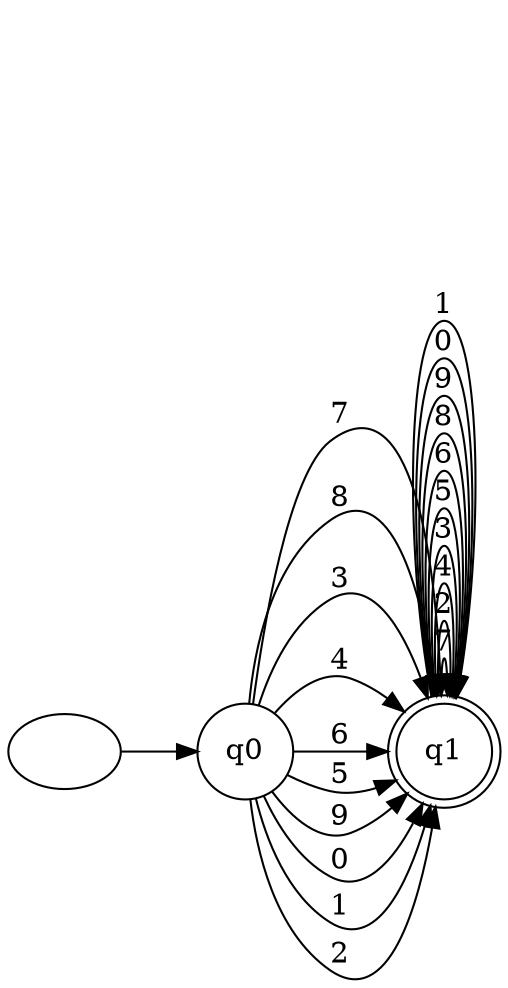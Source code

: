digraph DFA {
  rankdir=LR;
  "" -> q0;
  q0 [shape=circle];
  q1 [shape=doublecircle];
  q0 -> q1 [label="7"];
  q0 -> q1 [label="8"];
  q0 -> q1 [label="3"];
  q0 -> q1 [label="4"];
  q0 -> q1 [label="6"];
  q0 -> q1 [label="5"];
  q0 -> q1 [label="9"];
  q0 -> q1 [label="0"];
  q0 -> q1 [label="1"];
  q0 -> q1 [label="2"];
  q1 -> q1 [label="7"];
  q1 -> q1 [label="2"];
  q1 -> q1 [label="4"];
  q1 -> q1 [label="3"];
  q1 -> q1 [label="5"];
  q1 -> q1 [label="6"];
  q1 -> q1 [label="8"];
  q1 -> q1 [label="9"];
  q1 -> q1 [label="0"];
  q1 -> q1 [label="1"];
}
